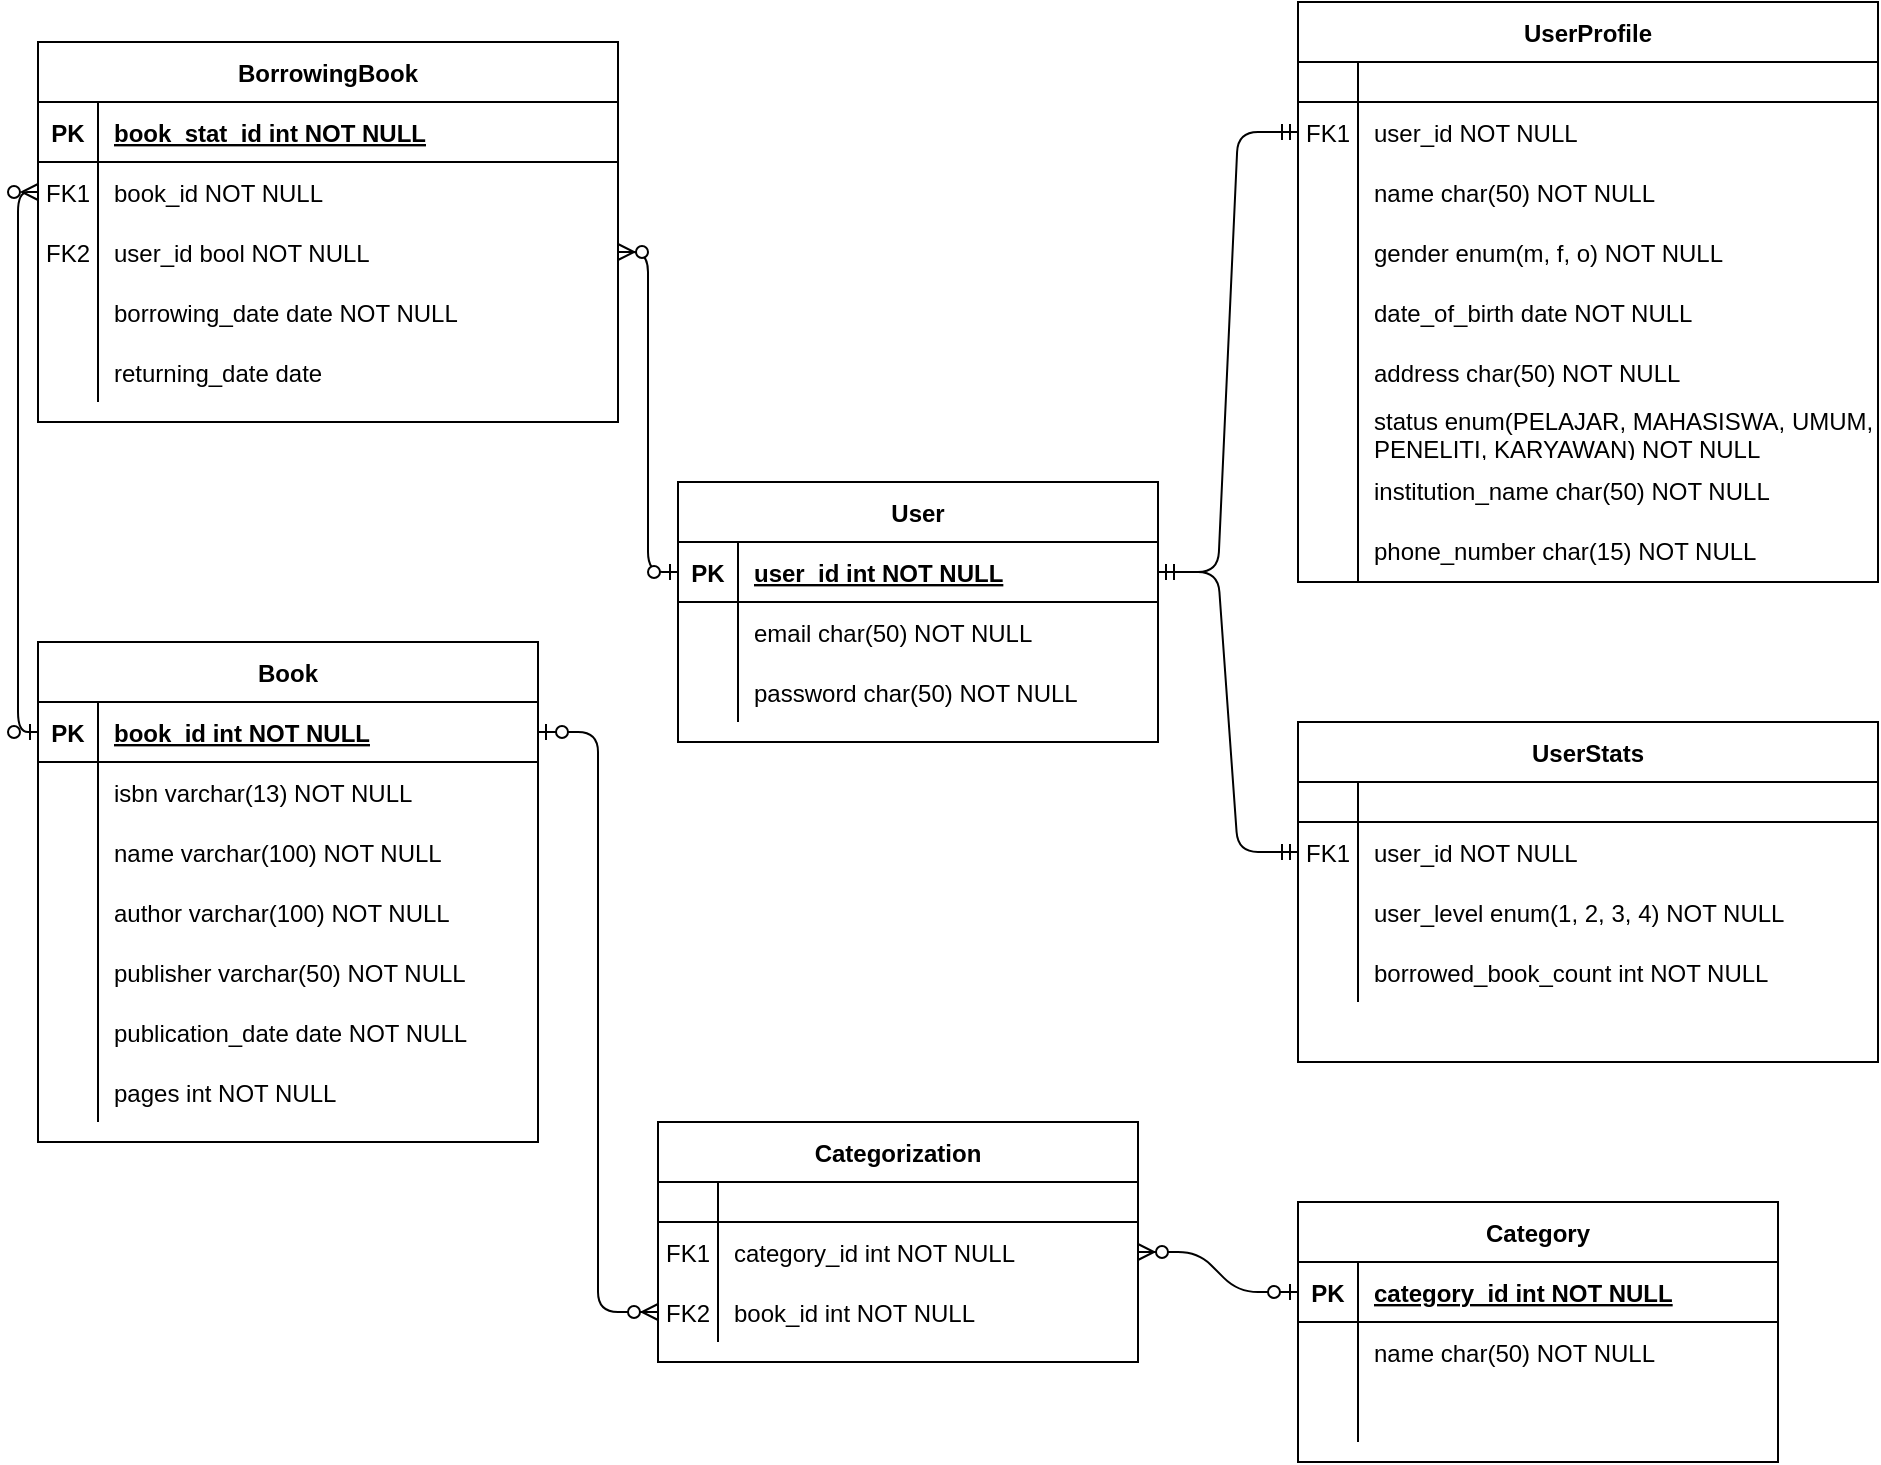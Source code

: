 <mxfile version="14.9.6" type="device"><diagram id="R2lEEEUBdFMjLlhIrx00" name="Page-1"><mxGraphModel dx="1422" dy="862" grid="1" gridSize="10" guides="1" tooltips="1" connect="1" arrows="1" fold="1" page="1" pageScale="1" pageWidth="850" pageHeight="1100" math="0" shadow="0" extFonts="Permanent Marker^https://fonts.googleapis.com/css?family=Permanent+Marker"><root><mxCell id="0"/><mxCell id="1" parent="0"/><mxCell id="C-vyLk0tnHw3VtMMgP7b-2" value="Book" style="shape=table;startSize=30;container=1;collapsible=1;childLayout=tableLayout;fixedRows=1;rowLines=0;fontStyle=1;align=center;resizeLast=1;" parent="1" vertex="1"><mxGeometry x="50" y="360" width="250" height="250" as="geometry"/></mxCell><mxCell id="C-vyLk0tnHw3VtMMgP7b-3" value="" style="shape=partialRectangle;collapsible=0;dropTarget=0;pointerEvents=0;fillColor=none;points=[[0,0.5],[1,0.5]];portConstraint=eastwest;top=0;left=0;right=0;bottom=1;" parent="C-vyLk0tnHw3VtMMgP7b-2" vertex="1"><mxGeometry y="30" width="250" height="30" as="geometry"/></mxCell><mxCell id="C-vyLk0tnHw3VtMMgP7b-4" value="PK" style="shape=partialRectangle;overflow=hidden;connectable=0;fillColor=none;top=0;left=0;bottom=0;right=0;fontStyle=1;" parent="C-vyLk0tnHw3VtMMgP7b-3" vertex="1"><mxGeometry width="30" height="30" as="geometry"/></mxCell><mxCell id="C-vyLk0tnHw3VtMMgP7b-5" value="book_id int NOT NULL " style="shape=partialRectangle;overflow=hidden;connectable=0;fillColor=none;top=0;left=0;bottom=0;right=0;align=left;spacingLeft=6;fontStyle=5;" parent="C-vyLk0tnHw3VtMMgP7b-3" vertex="1"><mxGeometry x="30" width="220" height="30" as="geometry"/></mxCell><mxCell id="C-vyLk0tnHw3VtMMgP7b-6" value="" style="shape=partialRectangle;collapsible=0;dropTarget=0;pointerEvents=0;fillColor=none;points=[[0,0.5],[1,0.5]];portConstraint=eastwest;top=0;left=0;right=0;bottom=0;" parent="C-vyLk0tnHw3VtMMgP7b-2" vertex="1"><mxGeometry y="60" width="250" height="30" as="geometry"/></mxCell><mxCell id="C-vyLk0tnHw3VtMMgP7b-7" value="" style="shape=partialRectangle;overflow=hidden;connectable=0;fillColor=none;top=0;left=0;bottom=0;right=0;" parent="C-vyLk0tnHw3VtMMgP7b-6" vertex="1"><mxGeometry width="30" height="30" as="geometry"/></mxCell><mxCell id="C-vyLk0tnHw3VtMMgP7b-8" value="isbn varchar(13) NOT NULL" style="shape=partialRectangle;overflow=hidden;connectable=0;fillColor=none;top=0;left=0;bottom=0;right=0;align=left;spacingLeft=6;" parent="C-vyLk0tnHw3VtMMgP7b-6" vertex="1"><mxGeometry x="30" width="220" height="30" as="geometry"/></mxCell><mxCell id="C-vyLk0tnHw3VtMMgP7b-9" value="" style="shape=partialRectangle;collapsible=0;dropTarget=0;pointerEvents=0;fillColor=none;points=[[0,0.5],[1,0.5]];portConstraint=eastwest;top=0;left=0;right=0;bottom=0;" parent="C-vyLk0tnHw3VtMMgP7b-2" vertex="1"><mxGeometry y="90" width="250" height="30" as="geometry"/></mxCell><mxCell id="C-vyLk0tnHw3VtMMgP7b-10" value="" style="shape=partialRectangle;overflow=hidden;connectable=0;fillColor=none;top=0;left=0;bottom=0;right=0;" parent="C-vyLk0tnHw3VtMMgP7b-9" vertex="1"><mxGeometry width="30" height="30" as="geometry"/></mxCell><mxCell id="C-vyLk0tnHw3VtMMgP7b-11" value="name varchar(100) NOT NULL" style="shape=partialRectangle;overflow=hidden;connectable=0;fillColor=none;top=0;left=0;bottom=0;right=0;align=left;spacingLeft=6;" parent="C-vyLk0tnHw3VtMMgP7b-9" vertex="1"><mxGeometry x="30" width="220" height="30" as="geometry"/></mxCell><mxCell id="uxyhOm8NF-rPEMLuehHi-76" value="" style="shape=partialRectangle;collapsible=0;dropTarget=0;pointerEvents=0;fillColor=none;points=[[0,0.5],[1,0.5]];portConstraint=eastwest;top=0;left=0;right=0;bottom=0;" parent="C-vyLk0tnHw3VtMMgP7b-2" vertex="1"><mxGeometry y="120" width="250" height="30" as="geometry"/></mxCell><mxCell id="uxyhOm8NF-rPEMLuehHi-77" value="" style="shape=partialRectangle;overflow=hidden;connectable=0;fillColor=none;top=0;left=0;bottom=0;right=0;" parent="uxyhOm8NF-rPEMLuehHi-76" vertex="1"><mxGeometry width="30" height="30" as="geometry"/></mxCell><mxCell id="uxyhOm8NF-rPEMLuehHi-78" value="author varchar(100) NOT NULL" style="shape=partialRectangle;overflow=hidden;connectable=0;fillColor=none;top=0;left=0;bottom=0;right=0;align=left;spacingLeft=6;" parent="uxyhOm8NF-rPEMLuehHi-76" vertex="1"><mxGeometry x="30" width="220" height="30" as="geometry"/></mxCell><mxCell id="uxyhOm8NF-rPEMLuehHi-79" value="" style="shape=partialRectangle;collapsible=0;dropTarget=0;pointerEvents=0;fillColor=none;points=[[0,0.5],[1,0.5]];portConstraint=eastwest;top=0;left=0;right=0;bottom=0;" parent="C-vyLk0tnHw3VtMMgP7b-2" vertex="1"><mxGeometry y="150" width="250" height="30" as="geometry"/></mxCell><mxCell id="uxyhOm8NF-rPEMLuehHi-80" value="" style="shape=partialRectangle;overflow=hidden;connectable=0;fillColor=none;top=0;left=0;bottom=0;right=0;" parent="uxyhOm8NF-rPEMLuehHi-79" vertex="1"><mxGeometry width="30" height="30" as="geometry"/></mxCell><mxCell id="uxyhOm8NF-rPEMLuehHi-81" value="publisher varchar(50) NOT NULL" style="shape=partialRectangle;overflow=hidden;connectable=0;fillColor=none;top=0;left=0;bottom=0;right=0;align=left;spacingLeft=6;" parent="uxyhOm8NF-rPEMLuehHi-79" vertex="1"><mxGeometry x="30" width="220" height="30" as="geometry"/></mxCell><mxCell id="uxyhOm8NF-rPEMLuehHi-82" value="" style="shape=partialRectangle;collapsible=0;dropTarget=0;pointerEvents=0;fillColor=none;points=[[0,0.5],[1,0.5]];portConstraint=eastwest;top=0;left=0;right=0;bottom=0;" parent="C-vyLk0tnHw3VtMMgP7b-2" vertex="1"><mxGeometry y="180" width="250" height="30" as="geometry"/></mxCell><mxCell id="uxyhOm8NF-rPEMLuehHi-83" value="" style="shape=partialRectangle;overflow=hidden;connectable=0;fillColor=none;top=0;left=0;bottom=0;right=0;" parent="uxyhOm8NF-rPEMLuehHi-82" vertex="1"><mxGeometry width="30" height="30" as="geometry"/></mxCell><mxCell id="uxyhOm8NF-rPEMLuehHi-84" value="publication_date date NOT NULL" style="shape=partialRectangle;overflow=hidden;connectable=0;fillColor=none;top=0;left=0;bottom=0;right=0;align=left;spacingLeft=6;" parent="uxyhOm8NF-rPEMLuehHi-82" vertex="1"><mxGeometry x="30" width="220" height="30" as="geometry"/></mxCell><mxCell id="uxyhOm8NF-rPEMLuehHi-85" value="" style="shape=partialRectangle;collapsible=0;dropTarget=0;pointerEvents=0;fillColor=none;points=[[0,0.5],[1,0.5]];portConstraint=eastwest;top=0;left=0;right=0;bottom=0;" parent="C-vyLk0tnHw3VtMMgP7b-2" vertex="1"><mxGeometry y="210" width="250" height="30" as="geometry"/></mxCell><mxCell id="uxyhOm8NF-rPEMLuehHi-86" value="" style="shape=partialRectangle;overflow=hidden;connectable=0;fillColor=none;top=0;left=0;bottom=0;right=0;" parent="uxyhOm8NF-rPEMLuehHi-85" vertex="1"><mxGeometry width="30" height="30" as="geometry"/></mxCell><mxCell id="uxyhOm8NF-rPEMLuehHi-87" value="pages int NOT NULL" style="shape=partialRectangle;overflow=hidden;connectable=0;fillColor=none;top=0;left=0;bottom=0;right=0;align=left;spacingLeft=6;" parent="uxyhOm8NF-rPEMLuehHi-85" vertex="1"><mxGeometry x="30" width="220" height="30" as="geometry"/></mxCell><mxCell id="C-vyLk0tnHw3VtMMgP7b-23" value="UserProfile" style="shape=table;startSize=30;container=1;collapsible=1;childLayout=tableLayout;fixedRows=1;rowLines=0;fontStyle=1;align=center;resizeLast=1;" parent="1" vertex="1"><mxGeometry x="680" y="40" width="290" height="290" as="geometry"/></mxCell><mxCell id="C-vyLk0tnHw3VtMMgP7b-24" value="" style="shape=partialRectangle;collapsible=0;dropTarget=0;pointerEvents=0;fillColor=none;points=[[0,0.5],[1,0.5]];portConstraint=eastwest;top=0;left=0;right=0;bottom=1;" parent="C-vyLk0tnHw3VtMMgP7b-23" vertex="1"><mxGeometry y="30" width="290" height="20" as="geometry"/></mxCell><mxCell id="C-vyLk0tnHw3VtMMgP7b-25" value="" style="shape=partialRectangle;overflow=hidden;connectable=0;fillColor=none;top=0;left=0;bottom=0;right=0;fontStyle=1;" parent="C-vyLk0tnHw3VtMMgP7b-24" vertex="1"><mxGeometry width="30" height="20" as="geometry"/></mxCell><mxCell id="C-vyLk0tnHw3VtMMgP7b-26" value="" style="shape=partialRectangle;overflow=hidden;connectable=0;fillColor=none;top=0;left=0;bottom=0;right=0;align=left;spacingLeft=6;fontStyle=5;shadow=0;" parent="C-vyLk0tnHw3VtMMgP7b-24" vertex="1"><mxGeometry x="30" width="260" height="20" as="geometry"/></mxCell><mxCell id="uxyhOm8NF-rPEMLuehHi-24" value="" style="shape=partialRectangle;collapsible=0;dropTarget=0;pointerEvents=0;fillColor=none;points=[[0,0.5],[1,0.5]];portConstraint=eastwest;top=0;left=0;right=0;bottom=0;" parent="C-vyLk0tnHw3VtMMgP7b-23" vertex="1"><mxGeometry y="50" width="290" height="30" as="geometry"/></mxCell><mxCell id="uxyhOm8NF-rPEMLuehHi-25" value="FK1" style="shape=partialRectangle;overflow=hidden;connectable=0;fillColor=none;top=0;left=0;bottom=0;right=0;" parent="uxyhOm8NF-rPEMLuehHi-24" vertex="1"><mxGeometry width="30" height="30" as="geometry"/></mxCell><mxCell id="uxyhOm8NF-rPEMLuehHi-26" value="user_id NOT NULL" style="shape=partialRectangle;overflow=hidden;connectable=0;fillColor=none;top=0;left=0;bottom=0;right=0;align=left;spacingLeft=6;" parent="uxyhOm8NF-rPEMLuehHi-24" vertex="1"><mxGeometry x="30" width="260" height="30" as="geometry"/></mxCell><mxCell id="C-vyLk0tnHw3VtMMgP7b-27" value="" style="shape=partialRectangle;collapsible=0;dropTarget=0;pointerEvents=0;fillColor=none;points=[[0,0.5],[1,0.5]];portConstraint=eastwest;top=0;left=0;right=0;bottom=0;" parent="C-vyLk0tnHw3VtMMgP7b-23" vertex="1"><mxGeometry y="80" width="290" height="30" as="geometry"/></mxCell><mxCell id="C-vyLk0tnHw3VtMMgP7b-28" value="" style="shape=partialRectangle;overflow=hidden;connectable=0;fillColor=none;top=0;left=0;bottom=0;right=0;" parent="C-vyLk0tnHw3VtMMgP7b-27" vertex="1"><mxGeometry width="30" height="30" as="geometry"/></mxCell><mxCell id="C-vyLk0tnHw3VtMMgP7b-29" value="name char(50) NOT NULL" style="shape=partialRectangle;overflow=hidden;connectable=0;fillColor=none;top=0;left=0;bottom=0;right=0;align=left;spacingLeft=6;" parent="C-vyLk0tnHw3VtMMgP7b-27" vertex="1"><mxGeometry x="30" width="260" height="30" as="geometry"/></mxCell><mxCell id="uxyhOm8NF-rPEMLuehHi-1" value="" style="shape=partialRectangle;collapsible=0;dropTarget=0;pointerEvents=0;fillColor=none;points=[[0,0.5],[1,0.5]];portConstraint=eastwest;top=0;left=0;right=0;bottom=0;" parent="C-vyLk0tnHw3VtMMgP7b-23" vertex="1"><mxGeometry y="110" width="290" height="30" as="geometry"/></mxCell><mxCell id="uxyhOm8NF-rPEMLuehHi-2" value="" style="shape=partialRectangle;overflow=hidden;connectable=0;fillColor=none;top=0;left=0;bottom=0;right=0;" parent="uxyhOm8NF-rPEMLuehHi-1" vertex="1"><mxGeometry width="30" height="30" as="geometry"/></mxCell><mxCell id="uxyhOm8NF-rPEMLuehHi-3" value="gender enum(m, f, o) NOT NULL" style="shape=partialRectangle;overflow=hidden;connectable=0;fillColor=none;top=0;left=0;bottom=0;right=0;align=left;spacingLeft=6;" parent="uxyhOm8NF-rPEMLuehHi-1" vertex="1"><mxGeometry x="30" width="260" height="30" as="geometry"/></mxCell><mxCell id="uxyhOm8NF-rPEMLuehHi-27" value="" style="shape=partialRectangle;collapsible=0;dropTarget=0;pointerEvents=0;fillColor=none;points=[[0,0.5],[1,0.5]];portConstraint=eastwest;top=0;left=0;right=0;bottom=0;" parent="C-vyLk0tnHw3VtMMgP7b-23" vertex="1"><mxGeometry y="140" width="290" height="30" as="geometry"/></mxCell><mxCell id="uxyhOm8NF-rPEMLuehHi-28" value="" style="shape=partialRectangle;overflow=hidden;connectable=0;fillColor=none;top=0;left=0;bottom=0;right=0;" parent="uxyhOm8NF-rPEMLuehHi-27" vertex="1"><mxGeometry width="30" height="30" as="geometry"/></mxCell><mxCell id="uxyhOm8NF-rPEMLuehHi-29" value="date_of_birth date NOT NULL" style="shape=partialRectangle;overflow=hidden;connectable=0;fillColor=none;top=0;left=0;bottom=0;right=0;align=left;spacingLeft=6;" parent="uxyhOm8NF-rPEMLuehHi-27" vertex="1"><mxGeometry x="30" width="260" height="30" as="geometry"/></mxCell><mxCell id="uxyhOm8NF-rPEMLuehHi-30" value="" style="shape=partialRectangle;collapsible=0;dropTarget=0;pointerEvents=0;fillColor=none;points=[[0,0.5],[1,0.5]];portConstraint=eastwest;top=0;left=0;right=0;bottom=0;" parent="C-vyLk0tnHw3VtMMgP7b-23" vertex="1"><mxGeometry y="170" width="290" height="30" as="geometry"/></mxCell><mxCell id="uxyhOm8NF-rPEMLuehHi-31" value="" style="shape=partialRectangle;overflow=hidden;connectable=0;fillColor=none;top=0;left=0;bottom=0;right=0;" parent="uxyhOm8NF-rPEMLuehHi-30" vertex="1"><mxGeometry width="30" height="30" as="geometry"/></mxCell><mxCell id="uxyhOm8NF-rPEMLuehHi-32" value="address char(50) NOT NULL" style="shape=partialRectangle;overflow=hidden;connectable=0;fillColor=none;top=0;left=0;bottom=0;right=0;align=left;spacingLeft=6;" parent="uxyhOm8NF-rPEMLuehHi-30" vertex="1"><mxGeometry x="30" width="260" height="30" as="geometry"/></mxCell><mxCell id="hmpjGtrumHLrnvDouR7j-2" value="" style="shape=partialRectangle;collapsible=0;dropTarget=0;pointerEvents=0;fillColor=none;points=[[0,0.5],[1,0.5]];portConstraint=eastwest;top=0;left=0;right=0;bottom=0;" vertex="1" parent="C-vyLk0tnHw3VtMMgP7b-23"><mxGeometry y="200" width="290" height="30" as="geometry"/></mxCell><mxCell id="hmpjGtrumHLrnvDouR7j-3" value="" style="shape=partialRectangle;overflow=hidden;connectable=0;fillColor=none;top=0;left=0;bottom=0;right=0;" vertex="1" parent="hmpjGtrumHLrnvDouR7j-2"><mxGeometry width="30" height="30" as="geometry"/></mxCell><mxCell id="hmpjGtrumHLrnvDouR7j-4" value="status enum(PELAJAR, MAHASISWA, UMUM, PENELITI, KARYAWAN) NOT NULL" style="shape=partialRectangle;overflow=hidden;connectable=0;fillColor=none;top=0;left=0;bottom=0;right=0;align=left;spacingLeft=6;whiteSpace=wrap;" vertex="1" parent="hmpjGtrumHLrnvDouR7j-2"><mxGeometry x="30" width="260" height="30" as="geometry"/></mxCell><mxCell id="hmpjGtrumHLrnvDouR7j-5" value="" style="shape=partialRectangle;collapsible=0;dropTarget=0;pointerEvents=0;fillColor=none;points=[[0,0.5],[1,0.5]];portConstraint=eastwest;top=0;left=0;right=0;bottom=0;" vertex="1" parent="C-vyLk0tnHw3VtMMgP7b-23"><mxGeometry y="230" width="290" height="30" as="geometry"/></mxCell><mxCell id="hmpjGtrumHLrnvDouR7j-6" value="" style="shape=partialRectangle;overflow=hidden;connectable=0;fillColor=none;top=0;left=0;bottom=0;right=0;" vertex="1" parent="hmpjGtrumHLrnvDouR7j-5"><mxGeometry width="30" height="30" as="geometry"/></mxCell><mxCell id="hmpjGtrumHLrnvDouR7j-7" value="institution_name char(50) NOT NULL" style="shape=partialRectangle;overflow=hidden;connectable=0;fillColor=none;top=0;left=0;bottom=0;right=0;align=left;spacingLeft=6;whiteSpace=wrap;" vertex="1" parent="hmpjGtrumHLrnvDouR7j-5"><mxGeometry x="30" width="260" height="30" as="geometry"/></mxCell><mxCell id="hmpjGtrumHLrnvDouR7j-8" value="" style="shape=partialRectangle;collapsible=0;dropTarget=0;pointerEvents=0;fillColor=none;points=[[0,0.5],[1,0.5]];portConstraint=eastwest;top=0;left=0;right=0;bottom=0;" vertex="1" parent="C-vyLk0tnHw3VtMMgP7b-23"><mxGeometry y="260" width="290" height="30" as="geometry"/></mxCell><mxCell id="hmpjGtrumHLrnvDouR7j-9" value="" style="shape=partialRectangle;overflow=hidden;connectable=0;fillColor=none;top=0;left=0;bottom=0;right=0;" vertex="1" parent="hmpjGtrumHLrnvDouR7j-8"><mxGeometry width="30" height="30" as="geometry"/></mxCell><mxCell id="hmpjGtrumHLrnvDouR7j-10" value="phone_number char(15) NOT NULL" style="shape=partialRectangle;overflow=hidden;connectable=0;fillColor=none;top=0;left=0;bottom=0;right=0;align=left;spacingLeft=6;whiteSpace=wrap;" vertex="1" parent="hmpjGtrumHLrnvDouR7j-8"><mxGeometry x="30" width="260" height="30" as="geometry"/></mxCell><mxCell id="uxyhOm8NF-rPEMLuehHi-4" value="UserStats" style="shape=table;startSize=30;container=1;collapsible=1;childLayout=tableLayout;fixedRows=1;rowLines=0;fontStyle=1;align=center;resizeLast=1;" parent="1" vertex="1"><mxGeometry x="680" y="400" width="290" height="170" as="geometry"/></mxCell><mxCell id="uxyhOm8NF-rPEMLuehHi-5" value="" style="shape=partialRectangle;collapsible=0;dropTarget=0;pointerEvents=0;fillColor=none;points=[[0,0.5],[1,0.5]];portConstraint=eastwest;top=0;left=0;right=0;bottom=1;" parent="uxyhOm8NF-rPEMLuehHi-4" vertex="1"><mxGeometry y="30" width="290" height="20" as="geometry"/></mxCell><mxCell id="uxyhOm8NF-rPEMLuehHi-6" value="" style="shape=partialRectangle;overflow=hidden;connectable=0;fillColor=none;top=0;left=0;bottom=0;right=0;fontStyle=1;" parent="uxyhOm8NF-rPEMLuehHi-5" vertex="1"><mxGeometry width="30" height="20" as="geometry"/></mxCell><mxCell id="uxyhOm8NF-rPEMLuehHi-7" value="" style="shape=partialRectangle;overflow=hidden;connectable=0;fillColor=none;top=0;left=0;bottom=0;right=0;align=left;spacingLeft=6;fontStyle=5;" parent="uxyhOm8NF-rPEMLuehHi-5" vertex="1"><mxGeometry x="30" width="260" height="20" as="geometry"/></mxCell><mxCell id="uxyhOm8NF-rPEMLuehHi-39" value="" style="shape=partialRectangle;collapsible=0;dropTarget=0;pointerEvents=0;fillColor=none;points=[[0,0.5],[1,0.5]];portConstraint=eastwest;top=0;left=0;right=0;bottom=0;" parent="uxyhOm8NF-rPEMLuehHi-4" vertex="1"><mxGeometry y="50" width="290" height="30" as="geometry"/></mxCell><mxCell id="uxyhOm8NF-rPEMLuehHi-40" value="FK1" style="shape=partialRectangle;overflow=hidden;connectable=0;fillColor=none;top=0;left=0;bottom=0;right=0;" parent="uxyhOm8NF-rPEMLuehHi-39" vertex="1"><mxGeometry width="30" height="30" as="geometry"/></mxCell><mxCell id="uxyhOm8NF-rPEMLuehHi-41" value="user_id NOT NULL" style="shape=partialRectangle;overflow=hidden;connectable=0;fillColor=none;top=0;left=0;bottom=0;right=0;align=left;spacingLeft=6;" parent="uxyhOm8NF-rPEMLuehHi-39" vertex="1"><mxGeometry x="30" width="260" height="30" as="geometry"/></mxCell><mxCell id="uxyhOm8NF-rPEMLuehHi-11" value="" style="shape=partialRectangle;collapsible=0;dropTarget=0;pointerEvents=0;fillColor=none;points=[[0,0.5],[1,0.5]];portConstraint=eastwest;top=0;left=0;right=0;bottom=0;" parent="uxyhOm8NF-rPEMLuehHi-4" vertex="1"><mxGeometry y="80" width="290" height="30" as="geometry"/></mxCell><mxCell id="uxyhOm8NF-rPEMLuehHi-12" value="" style="shape=partialRectangle;overflow=hidden;connectable=0;fillColor=none;top=0;left=0;bottom=0;right=0;" parent="uxyhOm8NF-rPEMLuehHi-11" vertex="1"><mxGeometry width="30" height="30" as="geometry"/></mxCell><mxCell id="uxyhOm8NF-rPEMLuehHi-13" value="user_level enum(1, 2, 3, 4) NOT NULL" style="shape=partialRectangle;overflow=hidden;connectable=0;fillColor=none;top=0;left=0;bottom=0;right=0;align=left;spacingLeft=6;" parent="uxyhOm8NF-rPEMLuehHi-11" vertex="1"><mxGeometry x="30" width="260" height="30" as="geometry"/></mxCell><mxCell id="uxyhOm8NF-rPEMLuehHi-42" value="" style="shape=partialRectangle;collapsible=0;dropTarget=0;pointerEvents=0;fillColor=none;points=[[0,0.5],[1,0.5]];portConstraint=eastwest;top=0;left=0;right=0;bottom=0;" parent="uxyhOm8NF-rPEMLuehHi-4" vertex="1"><mxGeometry y="110" width="290" height="30" as="geometry"/></mxCell><mxCell id="uxyhOm8NF-rPEMLuehHi-43" value="" style="shape=partialRectangle;overflow=hidden;connectable=0;fillColor=none;top=0;left=0;bottom=0;right=0;" parent="uxyhOm8NF-rPEMLuehHi-42" vertex="1"><mxGeometry width="30" height="30" as="geometry"/></mxCell><mxCell id="uxyhOm8NF-rPEMLuehHi-44" value="borrowed_book_count int NOT NULL" style="shape=partialRectangle;overflow=hidden;connectable=0;fillColor=none;top=0;left=0;bottom=0;right=0;align=left;spacingLeft=6;" parent="uxyhOm8NF-rPEMLuehHi-42" vertex="1"><mxGeometry x="30" width="260" height="30" as="geometry"/></mxCell><mxCell id="uxyhOm8NF-rPEMLuehHi-14" value="User" style="shape=table;startSize=30;container=1;collapsible=1;childLayout=tableLayout;fixedRows=1;rowLines=0;fontStyle=1;align=center;resizeLast=1;" parent="1" vertex="1"><mxGeometry x="370" y="280" width="240" height="130" as="geometry"/></mxCell><mxCell id="uxyhOm8NF-rPEMLuehHi-15" value="" style="shape=partialRectangle;collapsible=0;dropTarget=0;pointerEvents=0;fillColor=none;points=[[0,0.5],[1,0.5]];portConstraint=eastwest;top=0;left=0;right=0;bottom=1;" parent="uxyhOm8NF-rPEMLuehHi-14" vertex="1"><mxGeometry y="30" width="240" height="30" as="geometry"/></mxCell><mxCell id="uxyhOm8NF-rPEMLuehHi-16" value="PK" style="shape=partialRectangle;overflow=hidden;connectable=0;fillColor=none;top=0;left=0;bottom=0;right=0;fontStyle=1;" parent="uxyhOm8NF-rPEMLuehHi-15" vertex="1"><mxGeometry width="30" height="30" as="geometry"/></mxCell><mxCell id="uxyhOm8NF-rPEMLuehHi-17" value="user_id int NOT NULL " style="shape=partialRectangle;overflow=hidden;connectable=0;fillColor=none;top=0;left=0;bottom=0;right=0;align=left;spacingLeft=6;fontStyle=5;" parent="uxyhOm8NF-rPEMLuehHi-15" vertex="1"><mxGeometry x="30" width="210" height="30" as="geometry"/></mxCell><mxCell id="uxyhOm8NF-rPEMLuehHi-18" value="" style="shape=partialRectangle;collapsible=0;dropTarget=0;pointerEvents=0;fillColor=none;points=[[0,0.5],[1,0.5]];portConstraint=eastwest;top=0;left=0;right=0;bottom=0;" parent="uxyhOm8NF-rPEMLuehHi-14" vertex="1"><mxGeometry y="60" width="240" height="30" as="geometry"/></mxCell><mxCell id="uxyhOm8NF-rPEMLuehHi-19" value="" style="shape=partialRectangle;overflow=hidden;connectable=0;fillColor=none;top=0;left=0;bottom=0;right=0;" parent="uxyhOm8NF-rPEMLuehHi-18" vertex="1"><mxGeometry width="30" height="30" as="geometry"/></mxCell><mxCell id="uxyhOm8NF-rPEMLuehHi-20" value="email char(50) NOT NULL" style="shape=partialRectangle;overflow=hidden;connectable=0;fillColor=none;top=0;left=0;bottom=0;right=0;align=left;spacingLeft=6;" parent="uxyhOm8NF-rPEMLuehHi-18" vertex="1"><mxGeometry x="30" width="210" height="30" as="geometry"/></mxCell><mxCell id="uxyhOm8NF-rPEMLuehHi-21" value="" style="shape=partialRectangle;collapsible=0;dropTarget=0;pointerEvents=0;fillColor=none;points=[[0,0.5],[1,0.5]];portConstraint=eastwest;top=0;left=0;right=0;bottom=0;" parent="uxyhOm8NF-rPEMLuehHi-14" vertex="1"><mxGeometry y="90" width="240" height="30" as="geometry"/></mxCell><mxCell id="uxyhOm8NF-rPEMLuehHi-22" value="" style="shape=partialRectangle;overflow=hidden;connectable=0;fillColor=none;top=0;left=0;bottom=0;right=0;" parent="uxyhOm8NF-rPEMLuehHi-21" vertex="1"><mxGeometry width="30" height="30" as="geometry"/></mxCell><mxCell id="uxyhOm8NF-rPEMLuehHi-23" value="password char(50) NOT NULL" style="shape=partialRectangle;overflow=hidden;connectable=0;fillColor=none;top=0;left=0;bottom=0;right=0;align=left;spacingLeft=6;" parent="uxyhOm8NF-rPEMLuehHi-21" vertex="1"><mxGeometry x="30" width="210" height="30" as="geometry"/></mxCell><mxCell id="uxyhOm8NF-rPEMLuehHi-45" value="BorrowingBook" style="shape=table;startSize=30;container=1;collapsible=1;childLayout=tableLayout;fixedRows=1;rowLines=0;fontStyle=1;align=center;resizeLast=1;" parent="1" vertex="1"><mxGeometry x="50" y="60" width="290" height="190" as="geometry"/></mxCell><mxCell id="uxyhOm8NF-rPEMLuehHi-46" value="" style="shape=partialRectangle;collapsible=0;dropTarget=0;pointerEvents=0;fillColor=none;points=[[0,0.5],[1,0.5]];portConstraint=eastwest;top=0;left=0;right=0;bottom=1;" parent="uxyhOm8NF-rPEMLuehHi-45" vertex="1"><mxGeometry y="30" width="290" height="30" as="geometry"/></mxCell><mxCell id="uxyhOm8NF-rPEMLuehHi-47" value="PK" style="shape=partialRectangle;overflow=hidden;connectable=0;fillColor=none;top=0;left=0;bottom=0;right=0;fontStyle=1;" parent="uxyhOm8NF-rPEMLuehHi-46" vertex="1"><mxGeometry width="30" height="30" as="geometry"/></mxCell><mxCell id="uxyhOm8NF-rPEMLuehHi-48" value="book_stat_id int NOT NULL" style="shape=partialRectangle;overflow=hidden;connectable=0;fillColor=none;top=0;left=0;bottom=0;right=0;align=left;spacingLeft=6;fontStyle=5;" parent="uxyhOm8NF-rPEMLuehHi-46" vertex="1"><mxGeometry x="30" width="260" height="30" as="geometry"/></mxCell><mxCell id="uxyhOm8NF-rPEMLuehHi-49" value="" style="shape=partialRectangle;collapsible=0;dropTarget=0;pointerEvents=0;fillColor=none;points=[[0,0.5],[1,0.5]];portConstraint=eastwest;top=0;left=0;right=0;bottom=0;" parent="uxyhOm8NF-rPEMLuehHi-45" vertex="1"><mxGeometry y="60" width="290" height="30" as="geometry"/></mxCell><mxCell id="uxyhOm8NF-rPEMLuehHi-50" value="FK1" style="shape=partialRectangle;overflow=hidden;connectable=0;fillColor=none;top=0;left=0;bottom=0;right=0;" parent="uxyhOm8NF-rPEMLuehHi-49" vertex="1"><mxGeometry width="30" height="30" as="geometry"/></mxCell><mxCell id="uxyhOm8NF-rPEMLuehHi-51" value="book_id NOT NULL" style="shape=partialRectangle;overflow=hidden;connectable=0;fillColor=none;top=0;left=0;bottom=0;right=0;align=left;spacingLeft=6;" parent="uxyhOm8NF-rPEMLuehHi-49" vertex="1"><mxGeometry x="30" width="260" height="30" as="geometry"/></mxCell><mxCell id="uxyhOm8NF-rPEMLuehHi-52" value="" style="shape=partialRectangle;collapsible=0;dropTarget=0;pointerEvents=0;fillColor=none;points=[[0,0.5],[1,0.5]];portConstraint=eastwest;top=0;left=0;right=0;bottom=0;" parent="uxyhOm8NF-rPEMLuehHi-45" vertex="1"><mxGeometry y="90" width="290" height="30" as="geometry"/></mxCell><mxCell id="uxyhOm8NF-rPEMLuehHi-53" value="FK2" style="shape=partialRectangle;overflow=hidden;connectable=0;fillColor=none;top=0;left=0;bottom=0;right=0;" parent="uxyhOm8NF-rPEMLuehHi-52" vertex="1"><mxGeometry width="30" height="30" as="geometry"/></mxCell><mxCell id="uxyhOm8NF-rPEMLuehHi-54" value="user_id bool NOT NULL" style="shape=partialRectangle;overflow=hidden;connectable=0;fillColor=none;top=0;left=0;bottom=0;right=0;align=left;spacingLeft=6;" parent="uxyhOm8NF-rPEMLuehHi-52" vertex="1"><mxGeometry x="30" width="260" height="30" as="geometry"/></mxCell><mxCell id="uxyhOm8NF-rPEMLuehHi-55" value="" style="shape=partialRectangle;collapsible=0;dropTarget=0;pointerEvents=0;fillColor=none;points=[[0,0.5],[1,0.5]];portConstraint=eastwest;top=0;left=0;right=0;bottom=0;" parent="uxyhOm8NF-rPEMLuehHi-45" vertex="1"><mxGeometry y="120" width="290" height="30" as="geometry"/></mxCell><mxCell id="uxyhOm8NF-rPEMLuehHi-56" value="" style="shape=partialRectangle;overflow=hidden;connectable=0;fillColor=none;top=0;left=0;bottom=0;right=0;" parent="uxyhOm8NF-rPEMLuehHi-55" vertex="1"><mxGeometry width="30" height="30" as="geometry"/></mxCell><mxCell id="uxyhOm8NF-rPEMLuehHi-57" value="borrowing_date date NOT NULL" style="shape=partialRectangle;overflow=hidden;connectable=0;fillColor=none;top=0;left=0;bottom=0;right=0;align=left;spacingLeft=6;" parent="uxyhOm8NF-rPEMLuehHi-55" vertex="1"><mxGeometry x="30" width="260" height="30" as="geometry"/></mxCell><mxCell id="uxyhOm8NF-rPEMLuehHi-72" value="" style="shape=partialRectangle;collapsible=0;dropTarget=0;pointerEvents=0;fillColor=none;points=[[0,0.5],[1,0.5]];portConstraint=eastwest;top=0;left=0;right=0;bottom=0;" parent="uxyhOm8NF-rPEMLuehHi-45" vertex="1"><mxGeometry y="150" width="290" height="30" as="geometry"/></mxCell><mxCell id="uxyhOm8NF-rPEMLuehHi-73" value="" style="shape=partialRectangle;overflow=hidden;connectable=0;fillColor=none;top=0;left=0;bottom=0;right=0;" parent="uxyhOm8NF-rPEMLuehHi-72" vertex="1"><mxGeometry width="30" height="30" as="geometry"/></mxCell><mxCell id="uxyhOm8NF-rPEMLuehHi-74" value="returning_date date" style="shape=partialRectangle;overflow=hidden;connectable=0;fillColor=none;top=0;left=0;bottom=0;right=0;align=left;spacingLeft=6;" parent="uxyhOm8NF-rPEMLuehHi-72" vertex="1"><mxGeometry x="30" width="260" height="30" as="geometry"/></mxCell><mxCell id="uxyhOm8NF-rPEMLuehHi-98" value="" style="edgeStyle=entityRelationEdgeStyle;fontSize=12;html=1;endArrow=ERmandOne;startArrow=ERmandOne;entryX=0;entryY=0.5;entryDx=0;entryDy=0;exitX=1;exitY=0.5;exitDx=0;exitDy=0;" parent="1" source="uxyhOm8NF-rPEMLuehHi-15" target="uxyhOm8NF-rPEMLuehHi-39" edge="1"><mxGeometry width="100" height="100" relative="1" as="geometry"><mxPoint x="530" y="430" as="sourcePoint"/><mxPoint x="630" y="330" as="targetPoint"/></mxGeometry></mxCell><mxCell id="uxyhOm8NF-rPEMLuehHi-99" value="" style="edgeStyle=entityRelationEdgeStyle;fontSize=12;html=1;endArrow=ERmandOne;startArrow=ERmandOne;exitX=1;exitY=0.5;exitDx=0;exitDy=0;" parent="1" source="uxyhOm8NF-rPEMLuehHi-15" target="uxyhOm8NF-rPEMLuehHi-24" edge="1"><mxGeometry width="100" height="100" relative="1" as="geometry"><mxPoint x="530" y="430" as="sourcePoint"/><mxPoint x="630" y="330" as="targetPoint"/></mxGeometry></mxCell><mxCell id="uxyhOm8NF-rPEMLuehHi-100" value="" style="edgeStyle=orthogonalEdgeStyle;fontSize=12;html=1;endArrow=ERzeroToMany;startArrow=ERzeroToOne;exitX=0;exitY=0.5;exitDx=0;exitDy=0;entryX=1;entryY=0.5;entryDx=0;entryDy=0;" parent="1" source="uxyhOm8NF-rPEMLuehHi-15" target="uxyhOm8NF-rPEMLuehHi-52" edge="1"><mxGeometry width="100" height="100" relative="1" as="geometry"><mxPoint x="530" y="430" as="sourcePoint"/><mxPoint x="630" y="330" as="targetPoint"/></mxGeometry></mxCell><mxCell id="uxyhOm8NF-rPEMLuehHi-101" value="" style="edgeStyle=orthogonalEdgeStyle;fontSize=12;html=1;endArrow=ERzeroToMany;startArrow=ERzeroToOne;exitX=0;exitY=0.5;exitDx=0;exitDy=0;entryX=0;entryY=0.5;entryDx=0;entryDy=0;elbow=vertical;" parent="1" source="C-vyLk0tnHw3VtMMgP7b-3" target="uxyhOm8NF-rPEMLuehHi-49" edge="1"><mxGeometry width="100" height="100" relative="1" as="geometry"><mxPoint x="530" y="430" as="sourcePoint"/><mxPoint x="630" y="330" as="targetPoint"/></mxGeometry></mxCell><mxCell id="uxyhOm8NF-rPEMLuehHi-102" value="Category" style="shape=table;startSize=30;container=1;collapsible=1;childLayout=tableLayout;fixedRows=1;rowLines=0;fontStyle=1;align=center;resizeLast=1;" parent="1" vertex="1"><mxGeometry x="680" y="640" width="240" height="130" as="geometry"/></mxCell><mxCell id="uxyhOm8NF-rPEMLuehHi-103" value="" style="shape=partialRectangle;collapsible=0;dropTarget=0;pointerEvents=0;fillColor=none;points=[[0,0.5],[1,0.5]];portConstraint=eastwest;top=0;left=0;right=0;bottom=1;" parent="uxyhOm8NF-rPEMLuehHi-102" vertex="1"><mxGeometry y="30" width="240" height="30" as="geometry"/></mxCell><mxCell id="uxyhOm8NF-rPEMLuehHi-104" value="PK" style="shape=partialRectangle;overflow=hidden;connectable=0;fillColor=none;top=0;left=0;bottom=0;right=0;fontStyle=1;" parent="uxyhOm8NF-rPEMLuehHi-103" vertex="1"><mxGeometry width="30" height="30" as="geometry"/></mxCell><mxCell id="uxyhOm8NF-rPEMLuehHi-105" value="category_id int NOT NULL " style="shape=partialRectangle;overflow=hidden;connectable=0;fillColor=none;top=0;left=0;bottom=0;right=0;align=left;spacingLeft=6;fontStyle=5;" parent="uxyhOm8NF-rPEMLuehHi-103" vertex="1"><mxGeometry x="30" width="210" height="30" as="geometry"/></mxCell><mxCell id="uxyhOm8NF-rPEMLuehHi-106" value="" style="shape=partialRectangle;collapsible=0;dropTarget=0;pointerEvents=0;fillColor=none;points=[[0,0.5],[1,0.5]];portConstraint=eastwest;top=0;left=0;right=0;bottom=0;" parent="uxyhOm8NF-rPEMLuehHi-102" vertex="1"><mxGeometry y="60" width="240" height="30" as="geometry"/></mxCell><mxCell id="uxyhOm8NF-rPEMLuehHi-107" value="" style="shape=partialRectangle;overflow=hidden;connectable=0;fillColor=none;top=0;left=0;bottom=0;right=0;" parent="uxyhOm8NF-rPEMLuehHi-106" vertex="1"><mxGeometry width="30" height="30" as="geometry"/></mxCell><mxCell id="uxyhOm8NF-rPEMLuehHi-108" value="name char(50) NOT NULL" style="shape=partialRectangle;overflow=hidden;connectable=0;fillColor=none;top=0;left=0;bottom=0;right=0;align=left;spacingLeft=6;" parent="uxyhOm8NF-rPEMLuehHi-106" vertex="1"><mxGeometry x="30" width="210" height="30" as="geometry"/></mxCell><mxCell id="uxyhOm8NF-rPEMLuehHi-109" value="" style="shape=partialRectangle;collapsible=0;dropTarget=0;pointerEvents=0;fillColor=none;points=[[0,0.5],[1,0.5]];portConstraint=eastwest;top=0;left=0;right=0;bottom=0;" parent="uxyhOm8NF-rPEMLuehHi-102" vertex="1"><mxGeometry y="90" width="240" height="30" as="geometry"/></mxCell><mxCell id="uxyhOm8NF-rPEMLuehHi-110" value="" style="shape=partialRectangle;overflow=hidden;connectable=0;fillColor=none;top=0;left=0;bottom=0;right=0;" parent="uxyhOm8NF-rPEMLuehHi-109" vertex="1"><mxGeometry width="30" height="30" as="geometry"/></mxCell><mxCell id="uxyhOm8NF-rPEMLuehHi-111" value="" style="shape=partialRectangle;overflow=hidden;connectable=0;fillColor=none;top=0;left=0;bottom=0;right=0;align=left;spacingLeft=6;" parent="uxyhOm8NF-rPEMLuehHi-109" vertex="1"><mxGeometry x="30" width="210" height="30" as="geometry"/></mxCell><mxCell id="uxyhOm8NF-rPEMLuehHi-112" value="Categorization" style="shape=table;startSize=30;container=1;collapsible=1;childLayout=tableLayout;fixedRows=1;rowLines=0;fontStyle=1;align=center;resizeLast=1;" parent="1" vertex="1"><mxGeometry x="360" y="600" width="240" height="120" as="geometry"/></mxCell><mxCell id="uxyhOm8NF-rPEMLuehHi-113" value="" style="shape=partialRectangle;collapsible=0;dropTarget=0;pointerEvents=0;fillColor=none;points=[[0,0.5],[1,0.5]];portConstraint=eastwest;top=0;left=0;right=0;bottom=1;" parent="uxyhOm8NF-rPEMLuehHi-112" vertex="1"><mxGeometry y="30" width="240" height="20" as="geometry"/></mxCell><mxCell id="uxyhOm8NF-rPEMLuehHi-114" value="" style="shape=partialRectangle;overflow=hidden;connectable=0;fillColor=none;top=0;left=0;bottom=0;right=0;fontStyle=1;" parent="uxyhOm8NF-rPEMLuehHi-113" vertex="1"><mxGeometry width="30" height="20" as="geometry"/></mxCell><mxCell id="uxyhOm8NF-rPEMLuehHi-115" value="" style="shape=partialRectangle;overflow=hidden;connectable=0;fillColor=none;top=0;left=0;bottom=0;right=0;align=left;spacingLeft=6;fontStyle=5;" parent="uxyhOm8NF-rPEMLuehHi-113" vertex="1"><mxGeometry x="30" width="210" height="20" as="geometry"/></mxCell><mxCell id="uxyhOm8NF-rPEMLuehHi-116" value="" style="shape=partialRectangle;collapsible=0;dropTarget=0;pointerEvents=0;fillColor=none;points=[[0,0.5],[1,0.5]];portConstraint=eastwest;top=0;left=0;right=0;bottom=0;" parent="uxyhOm8NF-rPEMLuehHi-112" vertex="1"><mxGeometry y="50" width="240" height="30" as="geometry"/></mxCell><mxCell id="uxyhOm8NF-rPEMLuehHi-117" value="FK1" style="shape=partialRectangle;overflow=hidden;connectable=0;fillColor=none;top=0;left=0;bottom=0;right=0;" parent="uxyhOm8NF-rPEMLuehHi-116" vertex="1"><mxGeometry width="30" height="30" as="geometry"/></mxCell><mxCell id="uxyhOm8NF-rPEMLuehHi-118" value="category_id int NOT NULL" style="shape=partialRectangle;overflow=hidden;connectable=0;fillColor=none;top=0;left=0;bottom=0;right=0;align=left;spacingLeft=6;fontStyle=0" parent="uxyhOm8NF-rPEMLuehHi-116" vertex="1"><mxGeometry x="30" width="210" height="30" as="geometry"/></mxCell><mxCell id="uxyhOm8NF-rPEMLuehHi-119" value="" style="shape=partialRectangle;collapsible=0;dropTarget=0;pointerEvents=0;fillColor=none;points=[[0,0.5],[1,0.5]];portConstraint=eastwest;top=0;left=0;right=0;bottom=0;" parent="uxyhOm8NF-rPEMLuehHi-112" vertex="1"><mxGeometry y="80" width="240" height="30" as="geometry"/></mxCell><mxCell id="uxyhOm8NF-rPEMLuehHi-120" value="FK2" style="shape=partialRectangle;overflow=hidden;connectable=0;fillColor=none;top=0;left=0;bottom=0;right=0;" parent="uxyhOm8NF-rPEMLuehHi-119" vertex="1"><mxGeometry width="30" height="30" as="geometry"/></mxCell><mxCell id="uxyhOm8NF-rPEMLuehHi-121" value="book_id int NOT NULL" style="shape=partialRectangle;overflow=hidden;connectable=0;fillColor=none;top=0;left=0;bottom=0;right=0;align=left;spacingLeft=6;fontStyle=0" parent="uxyhOm8NF-rPEMLuehHi-119" vertex="1"><mxGeometry x="30" width="210" height="30" as="geometry"/></mxCell><mxCell id="uxyhOm8NF-rPEMLuehHi-122" value="" style="edgeStyle=entityRelationEdgeStyle;fontSize=12;html=1;endArrow=ERzeroToMany;startArrow=ERzeroToOne;entryX=1;entryY=0.5;entryDx=0;entryDy=0;" parent="1" source="uxyhOm8NF-rPEMLuehHi-103" target="uxyhOm8NF-rPEMLuehHi-116" edge="1"><mxGeometry width="100" height="100" relative="1" as="geometry"><mxPoint x="560" y="530" as="sourcePoint"/><mxPoint x="660" y="430" as="targetPoint"/></mxGeometry></mxCell><mxCell id="uxyhOm8NF-rPEMLuehHi-123" value="" style="edgeStyle=entityRelationEdgeStyle;fontSize=12;html=1;endArrow=ERzeroToMany;startArrow=ERzeroToOne;entryX=0;entryY=0.5;entryDx=0;entryDy=0;" parent="1" source="C-vyLk0tnHw3VtMMgP7b-3" target="uxyhOm8NF-rPEMLuehHi-119" edge="1"><mxGeometry width="100" height="100" relative="1" as="geometry"><mxPoint x="560" y="530" as="sourcePoint"/><mxPoint x="660" y="430" as="targetPoint"/></mxGeometry></mxCell></root></mxGraphModel></diagram></mxfile>